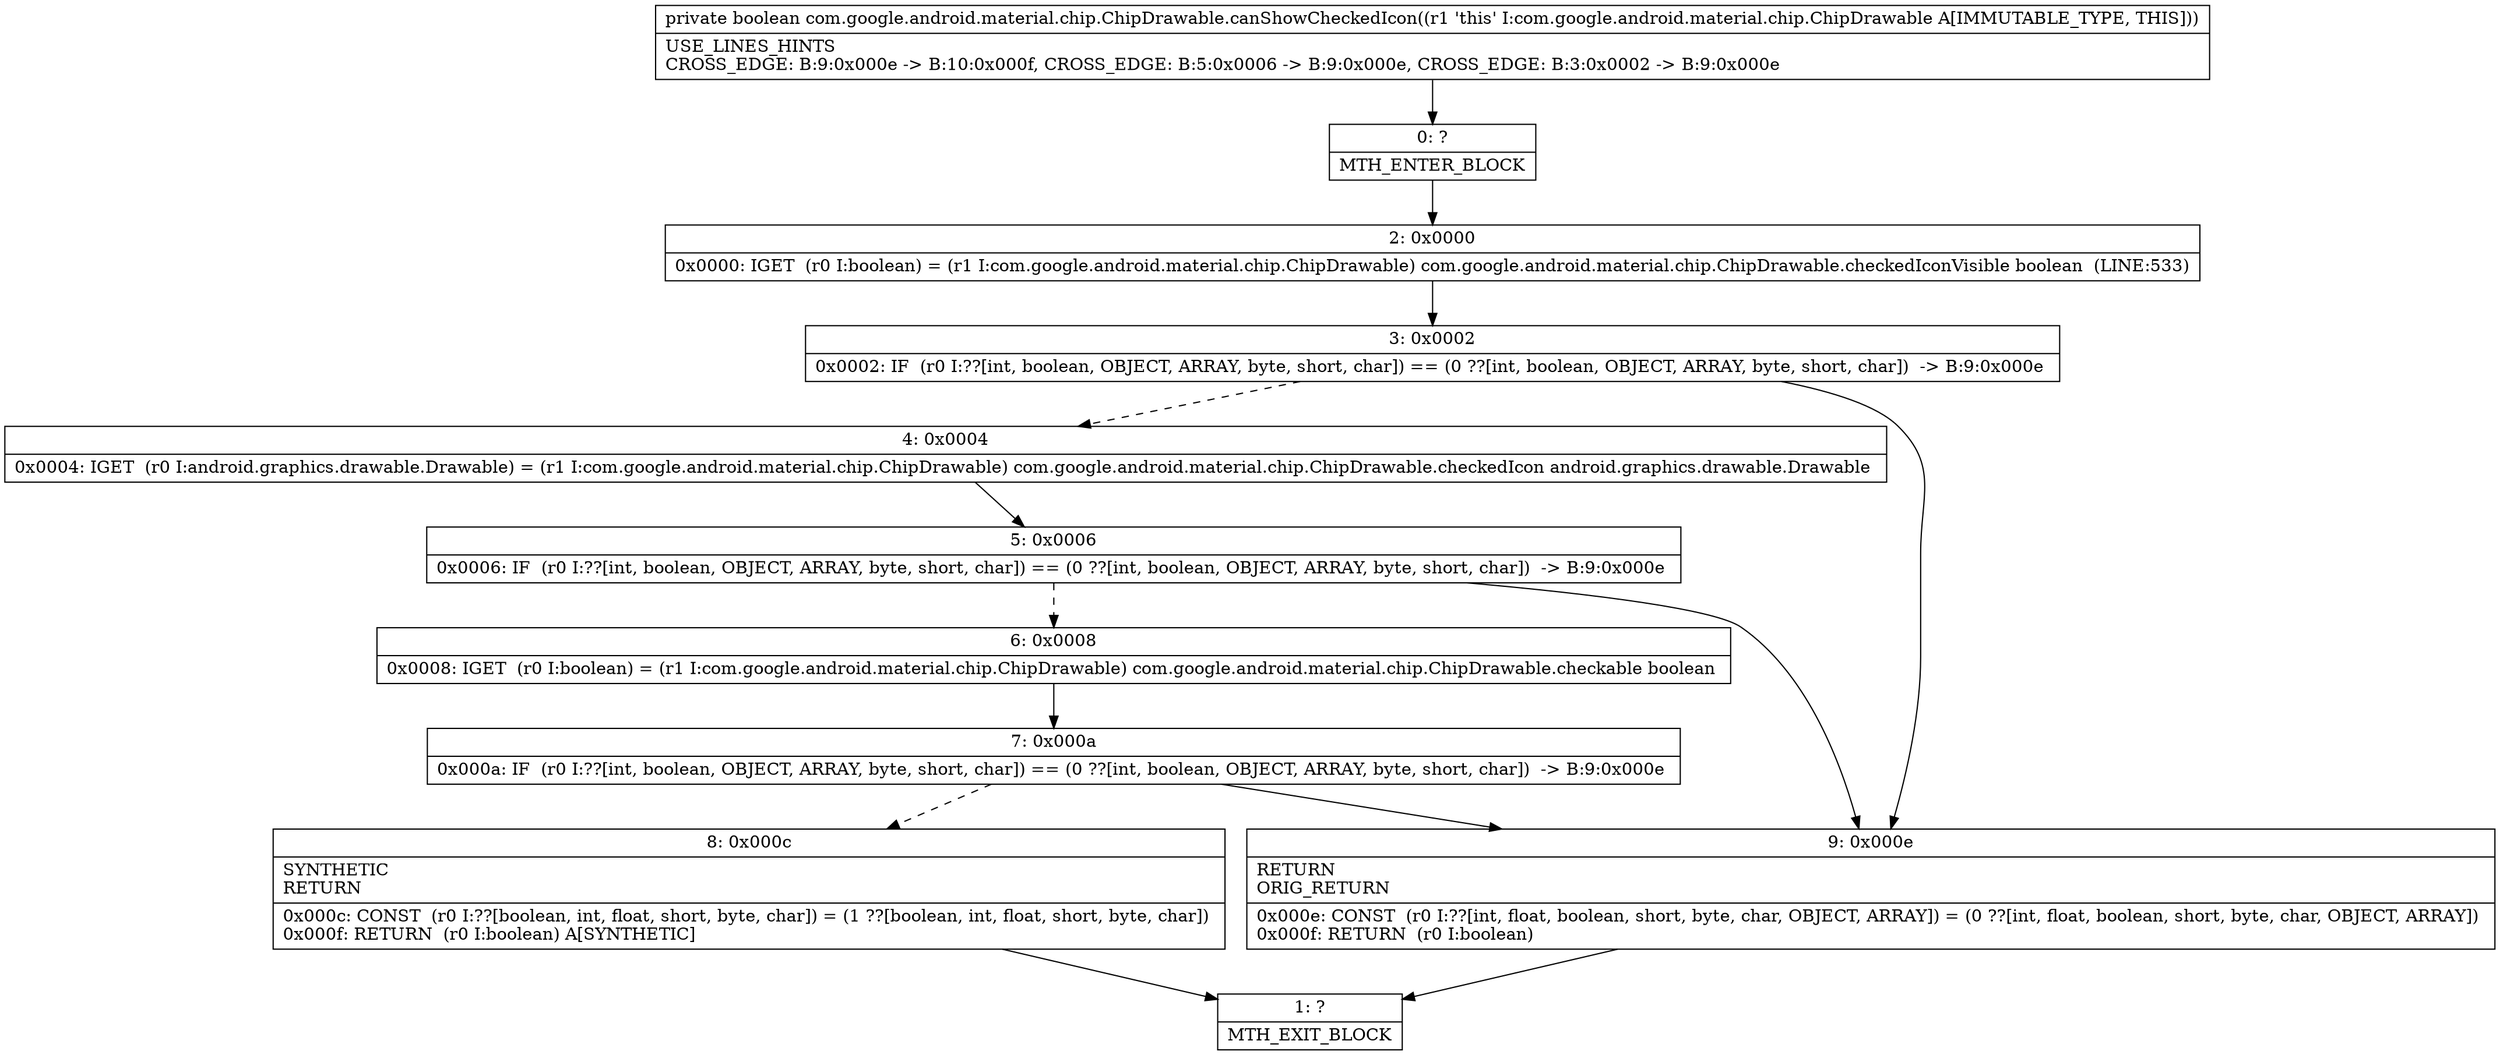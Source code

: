 digraph "CFG forcom.google.android.material.chip.ChipDrawable.canShowCheckedIcon()Z" {
Node_0 [shape=record,label="{0\:\ ?|MTH_ENTER_BLOCK\l}"];
Node_2 [shape=record,label="{2\:\ 0x0000|0x0000: IGET  (r0 I:boolean) = (r1 I:com.google.android.material.chip.ChipDrawable) com.google.android.material.chip.ChipDrawable.checkedIconVisible boolean  (LINE:533)\l}"];
Node_3 [shape=record,label="{3\:\ 0x0002|0x0002: IF  (r0 I:??[int, boolean, OBJECT, ARRAY, byte, short, char]) == (0 ??[int, boolean, OBJECT, ARRAY, byte, short, char])  \-\> B:9:0x000e \l}"];
Node_4 [shape=record,label="{4\:\ 0x0004|0x0004: IGET  (r0 I:android.graphics.drawable.Drawable) = (r1 I:com.google.android.material.chip.ChipDrawable) com.google.android.material.chip.ChipDrawable.checkedIcon android.graphics.drawable.Drawable \l}"];
Node_5 [shape=record,label="{5\:\ 0x0006|0x0006: IF  (r0 I:??[int, boolean, OBJECT, ARRAY, byte, short, char]) == (0 ??[int, boolean, OBJECT, ARRAY, byte, short, char])  \-\> B:9:0x000e \l}"];
Node_6 [shape=record,label="{6\:\ 0x0008|0x0008: IGET  (r0 I:boolean) = (r1 I:com.google.android.material.chip.ChipDrawable) com.google.android.material.chip.ChipDrawable.checkable boolean \l}"];
Node_7 [shape=record,label="{7\:\ 0x000a|0x000a: IF  (r0 I:??[int, boolean, OBJECT, ARRAY, byte, short, char]) == (0 ??[int, boolean, OBJECT, ARRAY, byte, short, char])  \-\> B:9:0x000e \l}"];
Node_8 [shape=record,label="{8\:\ 0x000c|SYNTHETIC\lRETURN\l|0x000c: CONST  (r0 I:??[boolean, int, float, short, byte, char]) = (1 ??[boolean, int, float, short, byte, char]) \l0x000f: RETURN  (r0 I:boolean) A[SYNTHETIC]\l}"];
Node_1 [shape=record,label="{1\:\ ?|MTH_EXIT_BLOCK\l}"];
Node_9 [shape=record,label="{9\:\ 0x000e|RETURN\lORIG_RETURN\l|0x000e: CONST  (r0 I:??[int, float, boolean, short, byte, char, OBJECT, ARRAY]) = (0 ??[int, float, boolean, short, byte, char, OBJECT, ARRAY]) \l0x000f: RETURN  (r0 I:boolean) \l}"];
MethodNode[shape=record,label="{private boolean com.google.android.material.chip.ChipDrawable.canShowCheckedIcon((r1 'this' I:com.google.android.material.chip.ChipDrawable A[IMMUTABLE_TYPE, THIS]))  | USE_LINES_HINTS\lCROSS_EDGE: B:9:0x000e \-\> B:10:0x000f, CROSS_EDGE: B:5:0x0006 \-\> B:9:0x000e, CROSS_EDGE: B:3:0x0002 \-\> B:9:0x000e\l}"];
MethodNode -> Node_0;Node_0 -> Node_2;
Node_2 -> Node_3;
Node_3 -> Node_4[style=dashed];
Node_3 -> Node_9;
Node_4 -> Node_5;
Node_5 -> Node_6[style=dashed];
Node_5 -> Node_9;
Node_6 -> Node_7;
Node_7 -> Node_8[style=dashed];
Node_7 -> Node_9;
Node_8 -> Node_1;
Node_9 -> Node_1;
}

